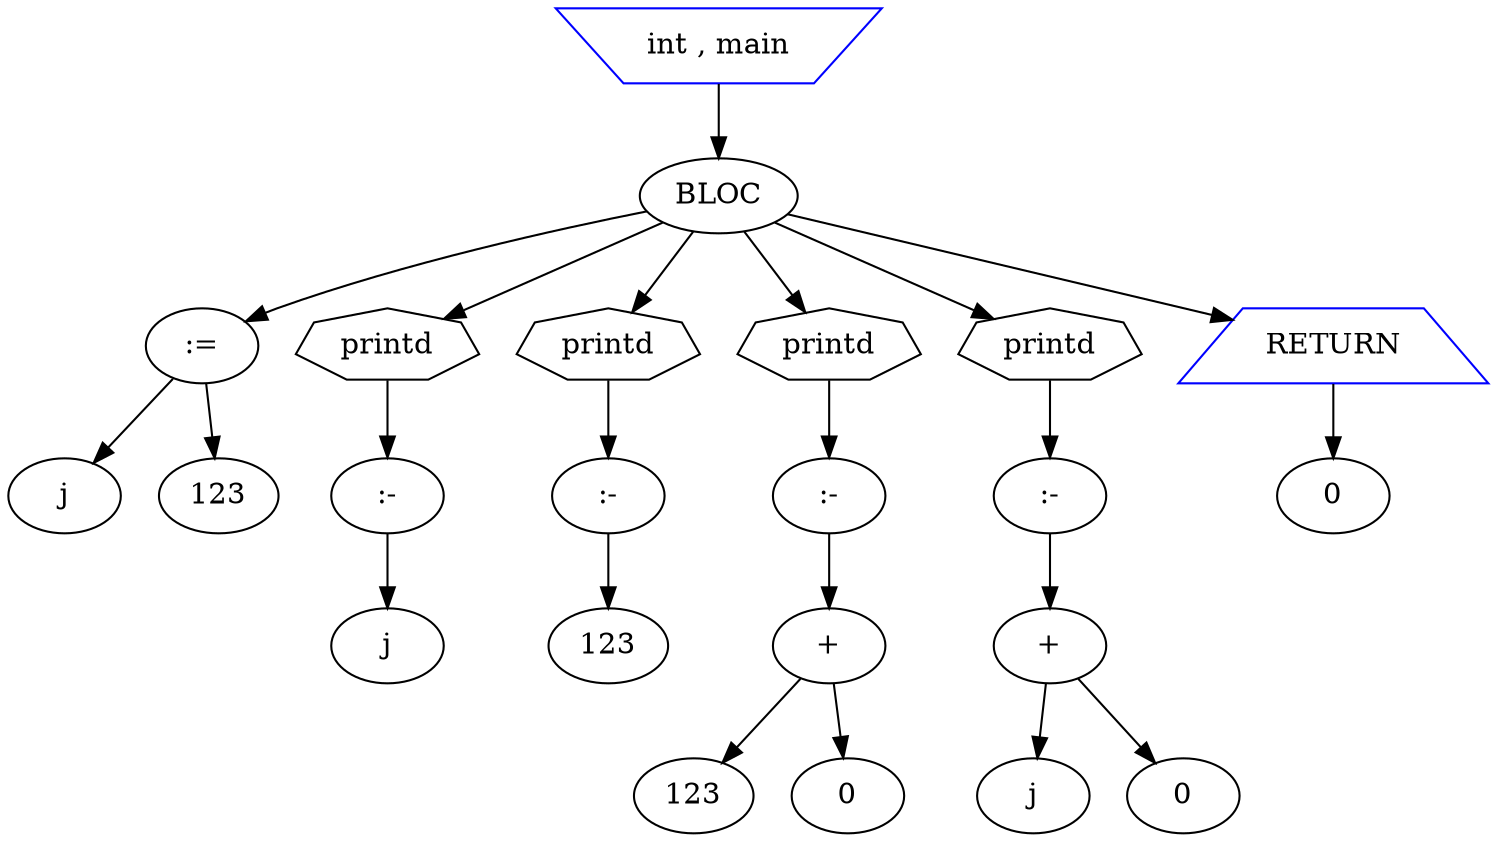 digraph mon_programme {
node1[shape=ellipse label="j" style=solid color=black]
node3[shape=ellipse label="123" style=solid color=black]
node4[shape=ellipse label=":=" style=solid color=black]
node5[shape=ellipse label="j" style=solid color=black]
node7[shape=ellipse label=":-" style=solid color=black]
node8[shape=septagon label="printd" style=solid color=black]
node9[shape=ellipse label="123" style=solid color=black]
node10[shape=ellipse label=":-" style=solid color=black]
node11[shape=septagon label="printd" style=solid color=black]
node12[shape=ellipse label="123" style=solid color=black]
node13[shape=ellipse label="0" style=solid color=black]
node14[shape=ellipse label="+" style=solid color=black]
node15[shape=ellipse label=":-" style=solid color=black]
node16[shape=septagon label="printd" style=solid color=black]
node17[shape=ellipse label="j" style=solid color=black]
node19[shape=ellipse label="0" style=solid color=black]
node20[shape=ellipse label="+" style=solid color=black]
node21[shape=ellipse label=":-" style=solid color=black]
node22[shape=septagon label="printd" style=solid color=black]
node23[shape=ellipse label="0" style=solid color=black]
node24[shape=trapezium label="RETURN" style=solid color=blue]
node25[shape=ellipse label="BLOC" style=solid color=black]
node26[shape=invtrapezium label="int , main" style=solid color=blue]
node26->node25
node25->node24
node24->node23
node25->node22
node22->node21
node21->node20
node20->node19
node20->node17
node25->node16
node16->node15
node15->node14
node14->node13
node14->node12
node25->node11
node11->node10
node10->node9
node25->node8
node8->node7
node7->node5
node25->node4
node4->node3
node4->node1

}
